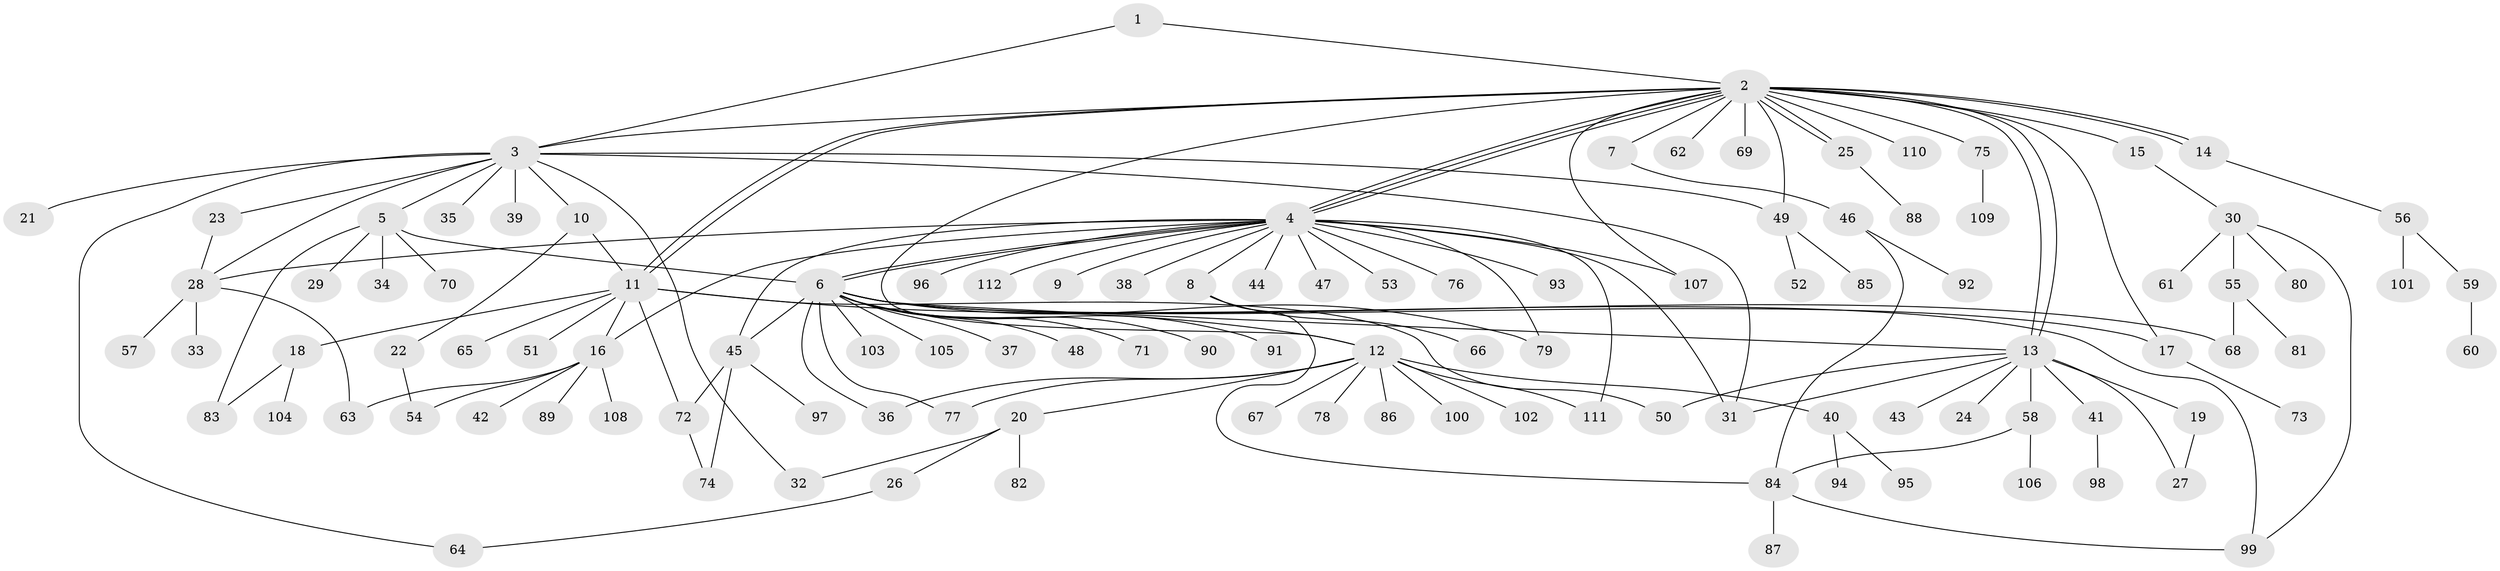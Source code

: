 // coarse degree distribution, {11: 0.011627906976744186, 21: 0.011627906976744186, 20: 0.011627906976744186, 5: 0.023255813953488372, 17: 0.011627906976744186, 2: 0.19767441860465115, 3: 0.06976744186046512, 1: 0.5697674418604651, 9: 0.011627906976744186, 12: 0.011627906976744186, 10: 0.011627906976744186, 7: 0.011627906976744186, 4: 0.03488372093023256, 6: 0.011627906976744186}
// Generated by graph-tools (version 1.1) at 2025/51/02/27/25 19:51:54]
// undirected, 112 vertices, 150 edges
graph export_dot {
graph [start="1"]
  node [color=gray90,style=filled];
  1;
  2;
  3;
  4;
  5;
  6;
  7;
  8;
  9;
  10;
  11;
  12;
  13;
  14;
  15;
  16;
  17;
  18;
  19;
  20;
  21;
  22;
  23;
  24;
  25;
  26;
  27;
  28;
  29;
  30;
  31;
  32;
  33;
  34;
  35;
  36;
  37;
  38;
  39;
  40;
  41;
  42;
  43;
  44;
  45;
  46;
  47;
  48;
  49;
  50;
  51;
  52;
  53;
  54;
  55;
  56;
  57;
  58;
  59;
  60;
  61;
  62;
  63;
  64;
  65;
  66;
  67;
  68;
  69;
  70;
  71;
  72;
  73;
  74;
  75;
  76;
  77;
  78;
  79;
  80;
  81;
  82;
  83;
  84;
  85;
  86;
  87;
  88;
  89;
  90;
  91;
  92;
  93;
  94;
  95;
  96;
  97;
  98;
  99;
  100;
  101;
  102;
  103;
  104;
  105;
  106;
  107;
  108;
  109;
  110;
  111;
  112;
  1 -- 2;
  1 -- 3;
  2 -- 3;
  2 -- 4;
  2 -- 4;
  2 -- 4;
  2 -- 7;
  2 -- 11;
  2 -- 11;
  2 -- 12;
  2 -- 13;
  2 -- 13;
  2 -- 14;
  2 -- 14;
  2 -- 15;
  2 -- 17;
  2 -- 25;
  2 -- 25;
  2 -- 49;
  2 -- 62;
  2 -- 69;
  2 -- 75;
  2 -- 107;
  2 -- 110;
  3 -- 5;
  3 -- 10;
  3 -- 21;
  3 -- 23;
  3 -- 28;
  3 -- 31;
  3 -- 32;
  3 -- 35;
  3 -- 39;
  3 -- 49;
  3 -- 64;
  4 -- 6;
  4 -- 6;
  4 -- 8;
  4 -- 9;
  4 -- 16;
  4 -- 28;
  4 -- 31;
  4 -- 38;
  4 -- 44;
  4 -- 45;
  4 -- 47;
  4 -- 53;
  4 -- 76;
  4 -- 79;
  4 -- 93;
  4 -- 96;
  4 -- 107;
  4 -- 111;
  4 -- 112;
  5 -- 6;
  5 -- 29;
  5 -- 34;
  5 -- 70;
  5 -- 83;
  6 -- 13;
  6 -- 17;
  6 -- 36;
  6 -- 37;
  6 -- 45;
  6 -- 48;
  6 -- 68;
  6 -- 71;
  6 -- 77;
  6 -- 79;
  6 -- 90;
  6 -- 91;
  6 -- 99;
  6 -- 103;
  6 -- 105;
  7 -- 46;
  8 -- 66;
  8 -- 84;
  10 -- 11;
  10 -- 22;
  11 -- 12;
  11 -- 16;
  11 -- 18;
  11 -- 50;
  11 -- 51;
  11 -- 65;
  11 -- 72;
  12 -- 20;
  12 -- 36;
  12 -- 40;
  12 -- 67;
  12 -- 77;
  12 -- 78;
  12 -- 86;
  12 -- 100;
  12 -- 102;
  12 -- 111;
  13 -- 19;
  13 -- 24;
  13 -- 27;
  13 -- 31;
  13 -- 41;
  13 -- 43;
  13 -- 50;
  13 -- 58;
  14 -- 56;
  15 -- 30;
  16 -- 42;
  16 -- 54;
  16 -- 63;
  16 -- 89;
  16 -- 108;
  17 -- 73;
  18 -- 83;
  18 -- 104;
  19 -- 27;
  20 -- 26;
  20 -- 32;
  20 -- 82;
  22 -- 54;
  23 -- 28;
  25 -- 88;
  26 -- 64;
  28 -- 33;
  28 -- 57;
  28 -- 63;
  30 -- 55;
  30 -- 61;
  30 -- 80;
  30 -- 99;
  40 -- 94;
  40 -- 95;
  41 -- 98;
  45 -- 72;
  45 -- 74;
  45 -- 97;
  46 -- 84;
  46 -- 92;
  49 -- 52;
  49 -- 85;
  55 -- 68;
  55 -- 81;
  56 -- 59;
  56 -- 101;
  58 -- 84;
  58 -- 106;
  59 -- 60;
  72 -- 74;
  75 -- 109;
  84 -- 87;
  84 -- 99;
}
